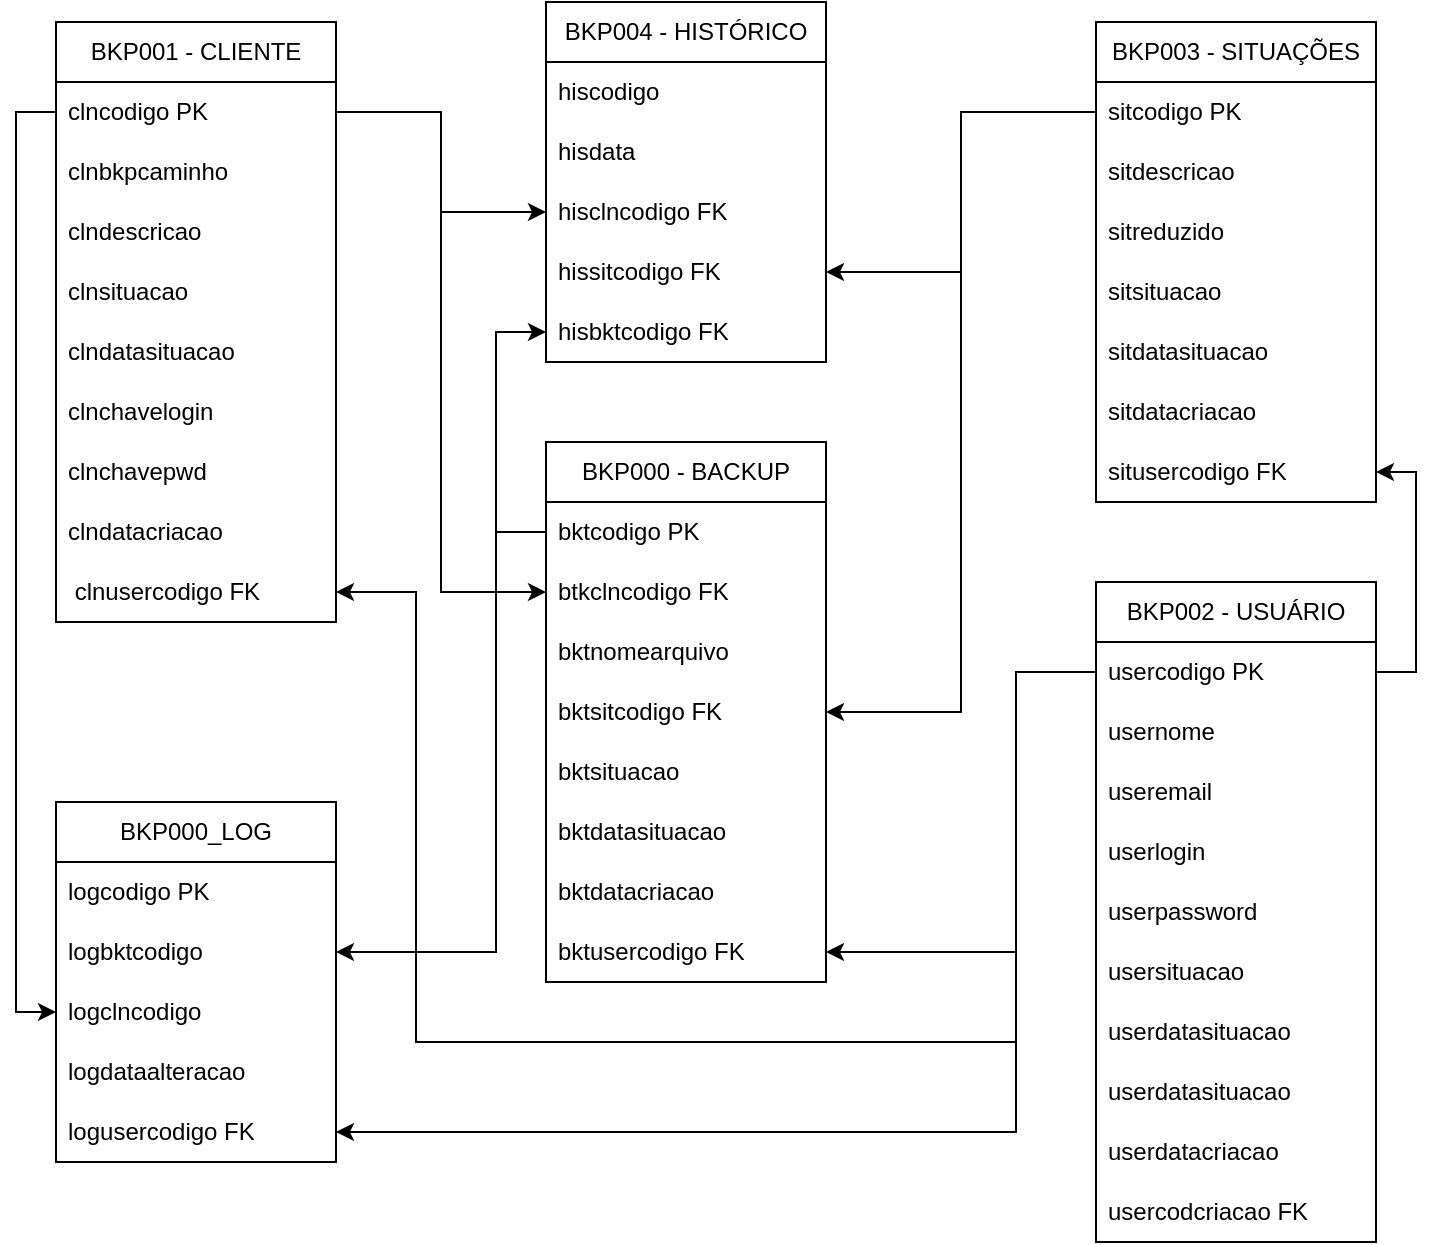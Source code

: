 <mxfile version="21.6.8" type="github">
  <diagram id="R2lEEEUBdFMjLlhIrx00" name="Page-1">
    <mxGraphModel dx="1257" dy="680" grid="1" gridSize="10" guides="1" tooltips="1" connect="1" arrows="1" fold="1" page="1" pageScale="1" pageWidth="583" pageHeight="827" math="0" shadow="0" extFonts="Permanent Marker^https://fonts.googleapis.com/css?family=Permanent+Marker">
      <root>
        <mxCell id="0" />
        <mxCell id="1" parent="0" />
        <mxCell id="uqfqR80H-Ro37mnliuc8-11" value="BKP001 - CLIENTE" style="swimlane;fontStyle=0;childLayout=stackLayout;horizontal=1;startSize=30;horizontalStack=0;resizeParent=1;resizeParentMax=0;resizeLast=0;collapsible=1;marginBottom=0;whiteSpace=wrap;html=1;" vertex="1" parent="1">
          <mxGeometry x="40" y="20" width="140" height="300" as="geometry" />
        </mxCell>
        <mxCell id="uqfqR80H-Ro37mnliuc8-12" value="clncodigo PK" style="text;strokeColor=none;fillColor=none;align=left;verticalAlign=middle;spacingLeft=4;spacingRight=4;overflow=hidden;points=[[0,0.5],[1,0.5]];portConstraint=eastwest;rotatable=0;whiteSpace=wrap;html=1;" vertex="1" parent="uqfqR80H-Ro37mnliuc8-11">
          <mxGeometry y="30" width="140" height="30" as="geometry" />
        </mxCell>
        <mxCell id="uqfqR80H-Ro37mnliuc8-13" value="clnbkpcaminho&amp;nbsp;" style="text;strokeColor=none;fillColor=none;align=left;verticalAlign=middle;spacingLeft=4;spacingRight=4;overflow=hidden;points=[[0,0.5],[1,0.5]];portConstraint=eastwest;rotatable=0;whiteSpace=wrap;html=1;" vertex="1" parent="uqfqR80H-Ro37mnliuc8-11">
          <mxGeometry y="60" width="140" height="30" as="geometry" />
        </mxCell>
        <mxCell id="uqfqR80H-Ro37mnliuc8-16" value="clndescricao&amp;nbsp;" style="text;strokeColor=none;fillColor=none;align=left;verticalAlign=middle;spacingLeft=4;spacingRight=4;overflow=hidden;points=[[0,0.5],[1,0.5]];portConstraint=eastwest;rotatable=0;whiteSpace=wrap;html=1;" vertex="1" parent="uqfqR80H-Ro37mnliuc8-11">
          <mxGeometry y="90" width="140" height="30" as="geometry" />
        </mxCell>
        <mxCell id="uqfqR80H-Ro37mnliuc8-17" value="clnsituacao&amp;nbsp;" style="text;strokeColor=none;fillColor=none;align=left;verticalAlign=middle;spacingLeft=4;spacingRight=4;overflow=hidden;points=[[0,0.5],[1,0.5]];portConstraint=eastwest;rotatable=0;whiteSpace=wrap;html=1;" vertex="1" parent="uqfqR80H-Ro37mnliuc8-11">
          <mxGeometry y="120" width="140" height="30" as="geometry" />
        </mxCell>
        <mxCell id="uqfqR80H-Ro37mnliuc8-18" value="clndatasituacao&amp;nbsp;" style="text;strokeColor=none;fillColor=none;align=left;verticalAlign=middle;spacingLeft=4;spacingRight=4;overflow=hidden;points=[[0,0.5],[1,0.5]];portConstraint=eastwest;rotatable=0;whiteSpace=wrap;html=1;" vertex="1" parent="uqfqR80H-Ro37mnliuc8-11">
          <mxGeometry y="150" width="140" height="30" as="geometry" />
        </mxCell>
        <mxCell id="uqfqR80H-Ro37mnliuc8-14" value="clnchavelogin&amp;nbsp;" style="text;strokeColor=none;fillColor=none;align=left;verticalAlign=middle;spacingLeft=4;spacingRight=4;overflow=hidden;points=[[0,0.5],[1,0.5]];portConstraint=eastwest;rotatable=0;whiteSpace=wrap;html=1;" vertex="1" parent="uqfqR80H-Ro37mnliuc8-11">
          <mxGeometry y="180" width="140" height="30" as="geometry" />
        </mxCell>
        <mxCell id="uqfqR80H-Ro37mnliuc8-23" value="clnchavepwd&amp;nbsp;" style="text;strokeColor=none;fillColor=none;align=left;verticalAlign=middle;spacingLeft=4;spacingRight=4;overflow=hidden;points=[[0,0.5],[1,0.5]];portConstraint=eastwest;rotatable=0;whiteSpace=wrap;html=1;" vertex="1" parent="uqfqR80H-Ro37mnliuc8-11">
          <mxGeometry y="210" width="140" height="30" as="geometry" />
        </mxCell>
        <mxCell id="uqfqR80H-Ro37mnliuc8-22" value="clndatacriacao&amp;nbsp;" style="text;strokeColor=none;fillColor=none;align=left;verticalAlign=middle;spacingLeft=4;spacingRight=4;overflow=hidden;points=[[0,0.5],[1,0.5]];portConstraint=eastwest;rotatable=0;whiteSpace=wrap;html=1;" vertex="1" parent="uqfqR80H-Ro37mnliuc8-11">
          <mxGeometry y="240" width="140" height="30" as="geometry" />
        </mxCell>
        <mxCell id="uqfqR80H-Ro37mnliuc8-21" value="&amp;nbsp;clnusercodigo FK" style="text;strokeColor=none;fillColor=none;align=left;verticalAlign=middle;spacingLeft=4;spacingRight=4;overflow=hidden;points=[[0,0.5],[1,0.5]];portConstraint=eastwest;rotatable=0;whiteSpace=wrap;html=1;" vertex="1" parent="uqfqR80H-Ro37mnliuc8-11">
          <mxGeometry y="270" width="140" height="30" as="geometry" />
        </mxCell>
        <mxCell id="uqfqR80H-Ro37mnliuc8-25" value="BKP000 - BACKUP" style="swimlane;fontStyle=0;childLayout=stackLayout;horizontal=1;startSize=30;horizontalStack=0;resizeParent=1;resizeParentMax=0;resizeLast=0;collapsible=1;marginBottom=0;whiteSpace=wrap;html=1;" vertex="1" parent="1">
          <mxGeometry x="285" y="230" width="140" height="270" as="geometry" />
        </mxCell>
        <mxCell id="uqfqR80H-Ro37mnliuc8-26" value="bktcodigo PK" style="text;strokeColor=none;fillColor=none;align=left;verticalAlign=middle;spacingLeft=4;spacingRight=4;overflow=hidden;points=[[0,0.5],[1,0.5]];portConstraint=eastwest;rotatable=0;whiteSpace=wrap;html=1;" vertex="1" parent="uqfqR80H-Ro37mnliuc8-25">
          <mxGeometry y="30" width="140" height="30" as="geometry" />
        </mxCell>
        <mxCell id="uqfqR80H-Ro37mnliuc8-27" value="btkclncodigo FK" style="text;strokeColor=none;fillColor=none;align=left;verticalAlign=middle;spacingLeft=4;spacingRight=4;overflow=hidden;points=[[0,0.5],[1,0.5]];portConstraint=eastwest;rotatable=0;whiteSpace=wrap;html=1;" vertex="1" parent="uqfqR80H-Ro37mnliuc8-25">
          <mxGeometry y="60" width="140" height="30" as="geometry" />
        </mxCell>
        <mxCell id="uqfqR80H-Ro37mnliuc8-28" value="bktnomearquivo&amp;nbsp;" style="text;strokeColor=none;fillColor=none;align=left;verticalAlign=middle;spacingLeft=4;spacingRight=4;overflow=hidden;points=[[0,0.5],[1,0.5]];portConstraint=eastwest;rotatable=0;whiteSpace=wrap;html=1;" vertex="1" parent="uqfqR80H-Ro37mnliuc8-25">
          <mxGeometry y="90" width="140" height="30" as="geometry" />
        </mxCell>
        <mxCell id="uqfqR80H-Ro37mnliuc8-35" value="bktsitcodigo FK" style="text;strokeColor=none;fillColor=none;align=left;verticalAlign=middle;spacingLeft=4;spacingRight=4;overflow=hidden;points=[[0,0.5],[1,0.5]];portConstraint=eastwest;rotatable=0;whiteSpace=wrap;html=1;" vertex="1" parent="uqfqR80H-Ro37mnliuc8-25">
          <mxGeometry y="120" width="140" height="30" as="geometry" />
        </mxCell>
        <mxCell id="uqfqR80H-Ro37mnliuc8-34" value="bktsituacao&amp;nbsp;" style="text;strokeColor=none;fillColor=none;align=left;verticalAlign=middle;spacingLeft=4;spacingRight=4;overflow=hidden;points=[[0,0.5],[1,0.5]];portConstraint=eastwest;rotatable=0;whiteSpace=wrap;html=1;" vertex="1" parent="uqfqR80H-Ro37mnliuc8-25">
          <mxGeometry y="150" width="140" height="30" as="geometry" />
        </mxCell>
        <mxCell id="uqfqR80H-Ro37mnliuc8-33" value="bktdatasituacao&amp;nbsp;" style="text;strokeColor=none;fillColor=none;align=left;verticalAlign=middle;spacingLeft=4;spacingRight=4;overflow=hidden;points=[[0,0.5],[1,0.5]];portConstraint=eastwest;rotatable=0;whiteSpace=wrap;html=1;" vertex="1" parent="uqfqR80H-Ro37mnliuc8-25">
          <mxGeometry y="180" width="140" height="30" as="geometry" />
        </mxCell>
        <mxCell id="uqfqR80H-Ro37mnliuc8-32" value="bktdatacriacao&amp;nbsp;" style="text;strokeColor=none;fillColor=none;align=left;verticalAlign=middle;spacingLeft=4;spacingRight=4;overflow=hidden;points=[[0,0.5],[1,0.5]];portConstraint=eastwest;rotatable=0;whiteSpace=wrap;html=1;" vertex="1" parent="uqfqR80H-Ro37mnliuc8-25">
          <mxGeometry y="210" width="140" height="30" as="geometry" />
        </mxCell>
        <mxCell id="uqfqR80H-Ro37mnliuc8-31" value="bktusercodigo FK" style="text;strokeColor=none;fillColor=none;align=left;verticalAlign=middle;spacingLeft=4;spacingRight=4;overflow=hidden;points=[[0,0.5],[1,0.5]];portConstraint=eastwest;rotatable=0;whiteSpace=wrap;html=1;" vertex="1" parent="uqfqR80H-Ro37mnliuc8-25">
          <mxGeometry y="240" width="140" height="30" as="geometry" />
        </mxCell>
        <mxCell id="uqfqR80H-Ro37mnliuc8-30" style="edgeStyle=orthogonalEdgeStyle;rounded=0;orthogonalLoop=1;jettySize=auto;html=1;entryX=0;entryY=0.5;entryDx=0;entryDy=0;" edge="1" parent="1" source="uqfqR80H-Ro37mnliuc8-12" target="uqfqR80H-Ro37mnliuc8-27">
          <mxGeometry relative="1" as="geometry" />
        </mxCell>
        <mxCell id="uqfqR80H-Ro37mnliuc8-36" value="BKP003 - SITUAÇÕES" style="swimlane;fontStyle=0;childLayout=stackLayout;horizontal=1;startSize=30;horizontalStack=0;resizeParent=1;resizeParentMax=0;resizeLast=0;collapsible=1;marginBottom=0;whiteSpace=wrap;html=1;" vertex="1" parent="1">
          <mxGeometry x="560" y="20" width="140" height="240" as="geometry" />
        </mxCell>
        <mxCell id="uqfqR80H-Ro37mnliuc8-37" value="sitcodigo PK" style="text;strokeColor=none;fillColor=none;align=left;verticalAlign=middle;spacingLeft=4;spacingRight=4;overflow=hidden;points=[[0,0.5],[1,0.5]];portConstraint=eastwest;rotatable=0;whiteSpace=wrap;html=1;" vertex="1" parent="uqfqR80H-Ro37mnliuc8-36">
          <mxGeometry y="30" width="140" height="30" as="geometry" />
        </mxCell>
        <mxCell id="uqfqR80H-Ro37mnliuc8-38" value="sitdescricao&amp;nbsp;" style="text;strokeColor=none;fillColor=none;align=left;verticalAlign=middle;spacingLeft=4;spacingRight=4;overflow=hidden;points=[[0,0.5],[1,0.5]];portConstraint=eastwest;rotatable=0;whiteSpace=wrap;html=1;" vertex="1" parent="uqfqR80H-Ro37mnliuc8-36">
          <mxGeometry y="60" width="140" height="30" as="geometry" />
        </mxCell>
        <mxCell id="uqfqR80H-Ro37mnliuc8-39" value="sitreduzido&amp;nbsp;" style="text;strokeColor=none;fillColor=none;align=left;verticalAlign=middle;spacingLeft=4;spacingRight=4;overflow=hidden;points=[[0,0.5],[1,0.5]];portConstraint=eastwest;rotatable=0;whiteSpace=wrap;html=1;" vertex="1" parent="uqfqR80H-Ro37mnliuc8-36">
          <mxGeometry y="90" width="140" height="30" as="geometry" />
        </mxCell>
        <mxCell id="uqfqR80H-Ro37mnliuc8-44" value="sitsituacao&amp;nbsp;" style="text;strokeColor=none;fillColor=none;align=left;verticalAlign=middle;spacingLeft=4;spacingRight=4;overflow=hidden;points=[[0,0.5],[1,0.5]];portConstraint=eastwest;rotatable=0;whiteSpace=wrap;html=1;" vertex="1" parent="uqfqR80H-Ro37mnliuc8-36">
          <mxGeometry y="120" width="140" height="30" as="geometry" />
        </mxCell>
        <mxCell id="uqfqR80H-Ro37mnliuc8-43" value="sitdatasituacao&amp;nbsp;" style="text;strokeColor=none;fillColor=none;align=left;verticalAlign=middle;spacingLeft=4;spacingRight=4;overflow=hidden;points=[[0,0.5],[1,0.5]];portConstraint=eastwest;rotatable=0;whiteSpace=wrap;html=1;" vertex="1" parent="uqfqR80H-Ro37mnliuc8-36">
          <mxGeometry y="150" width="140" height="30" as="geometry" />
        </mxCell>
        <mxCell id="uqfqR80H-Ro37mnliuc8-42" value="sitdatacriacao&amp;nbsp;" style="text;strokeColor=none;fillColor=none;align=left;verticalAlign=middle;spacingLeft=4;spacingRight=4;overflow=hidden;points=[[0,0.5],[1,0.5]];portConstraint=eastwest;rotatable=0;whiteSpace=wrap;html=1;" vertex="1" parent="uqfqR80H-Ro37mnliuc8-36">
          <mxGeometry y="180" width="140" height="30" as="geometry" />
        </mxCell>
        <mxCell id="uqfqR80H-Ro37mnliuc8-41" value="situsercodigo FK" style="text;strokeColor=none;fillColor=none;align=left;verticalAlign=middle;spacingLeft=4;spacingRight=4;overflow=hidden;points=[[0,0.5],[1,0.5]];portConstraint=eastwest;rotatable=0;whiteSpace=wrap;html=1;" vertex="1" parent="uqfqR80H-Ro37mnliuc8-36">
          <mxGeometry y="210" width="140" height="30" as="geometry" />
        </mxCell>
        <mxCell id="uqfqR80H-Ro37mnliuc8-45" style="edgeStyle=orthogonalEdgeStyle;rounded=0;orthogonalLoop=1;jettySize=auto;html=1;" edge="1" parent="1" source="uqfqR80H-Ro37mnliuc8-37" target="uqfqR80H-Ro37mnliuc8-35">
          <mxGeometry relative="1" as="geometry" />
        </mxCell>
        <mxCell id="uqfqR80H-Ro37mnliuc8-47" value="BKP004 - HISTÓRICO" style="swimlane;fontStyle=0;childLayout=stackLayout;horizontal=1;startSize=30;horizontalStack=0;resizeParent=1;resizeParentMax=0;resizeLast=0;collapsible=1;marginBottom=0;whiteSpace=wrap;html=1;" vertex="1" parent="1">
          <mxGeometry x="285" y="10" width="140" height="180" as="geometry" />
        </mxCell>
        <mxCell id="uqfqR80H-Ro37mnliuc8-48" value="hiscodigo&amp;nbsp;" style="text;strokeColor=none;fillColor=none;align=left;verticalAlign=middle;spacingLeft=4;spacingRight=4;overflow=hidden;points=[[0,0.5],[1,0.5]];portConstraint=eastwest;rotatable=0;whiteSpace=wrap;html=1;" vertex="1" parent="uqfqR80H-Ro37mnliuc8-47">
          <mxGeometry y="30" width="140" height="30" as="geometry" />
        </mxCell>
        <mxCell id="uqfqR80H-Ro37mnliuc8-49" value="hisdata&amp;nbsp;" style="text;strokeColor=none;fillColor=none;align=left;verticalAlign=middle;spacingLeft=4;spacingRight=4;overflow=hidden;points=[[0,0.5],[1,0.5]];portConstraint=eastwest;rotatable=0;whiteSpace=wrap;html=1;" vertex="1" parent="uqfqR80H-Ro37mnliuc8-47">
          <mxGeometry y="60" width="140" height="30" as="geometry" />
        </mxCell>
        <mxCell id="uqfqR80H-Ro37mnliuc8-50" value="hisclncodigo FK" style="text;strokeColor=none;fillColor=none;align=left;verticalAlign=middle;spacingLeft=4;spacingRight=4;overflow=hidden;points=[[0,0.5],[1,0.5]];portConstraint=eastwest;rotatable=0;whiteSpace=wrap;html=1;" vertex="1" parent="uqfqR80H-Ro37mnliuc8-47">
          <mxGeometry y="90" width="140" height="30" as="geometry" />
        </mxCell>
        <mxCell id="uqfqR80H-Ro37mnliuc8-53" value="hissitcodigo FK" style="text;strokeColor=none;fillColor=none;align=left;verticalAlign=middle;spacingLeft=4;spacingRight=4;overflow=hidden;points=[[0,0.5],[1,0.5]];portConstraint=eastwest;rotatable=0;whiteSpace=wrap;html=1;" vertex="1" parent="uqfqR80H-Ro37mnliuc8-47">
          <mxGeometry y="120" width="140" height="30" as="geometry" />
        </mxCell>
        <mxCell id="uqfqR80H-Ro37mnliuc8-52" value="hisbktcodigo FK" style="text;strokeColor=none;fillColor=none;align=left;verticalAlign=middle;spacingLeft=4;spacingRight=4;overflow=hidden;points=[[0,0.5],[1,0.5]];portConstraint=eastwest;rotatable=0;whiteSpace=wrap;html=1;" vertex="1" parent="uqfqR80H-Ro37mnliuc8-47">
          <mxGeometry y="150" width="140" height="30" as="geometry" />
        </mxCell>
        <mxCell id="uqfqR80H-Ro37mnliuc8-54" style="edgeStyle=orthogonalEdgeStyle;rounded=0;orthogonalLoop=1;jettySize=auto;html=1;exitX=1;exitY=0.5;exitDx=0;exitDy=0;" edge="1" parent="1" source="uqfqR80H-Ro37mnliuc8-12" target="uqfqR80H-Ro37mnliuc8-50">
          <mxGeometry relative="1" as="geometry" />
        </mxCell>
        <mxCell id="uqfqR80H-Ro37mnliuc8-55" style="edgeStyle=orthogonalEdgeStyle;rounded=0;orthogonalLoop=1;jettySize=auto;html=1;exitX=0;exitY=0.5;exitDx=0;exitDy=0;entryX=1;entryY=0.5;entryDx=0;entryDy=0;" edge="1" parent="1" source="uqfqR80H-Ro37mnliuc8-37" target="uqfqR80H-Ro37mnliuc8-53">
          <mxGeometry relative="1" as="geometry" />
        </mxCell>
        <mxCell id="uqfqR80H-Ro37mnliuc8-56" style="edgeStyle=orthogonalEdgeStyle;rounded=0;orthogonalLoop=1;jettySize=auto;html=1;exitX=0;exitY=0.5;exitDx=0;exitDy=0;entryX=0;entryY=0.5;entryDx=0;entryDy=0;" edge="1" parent="1" source="uqfqR80H-Ro37mnliuc8-26" target="uqfqR80H-Ro37mnliuc8-52">
          <mxGeometry relative="1" as="geometry">
            <Array as="points">
              <mxPoint x="260" y="275" />
              <mxPoint x="260" y="175" />
            </Array>
          </mxGeometry>
        </mxCell>
        <mxCell id="uqfqR80H-Ro37mnliuc8-57" value="BKP002 - USUÁRIO" style="swimlane;fontStyle=0;childLayout=stackLayout;horizontal=1;startSize=30;horizontalStack=0;resizeParent=1;resizeParentMax=0;resizeLast=0;collapsible=1;marginBottom=0;whiteSpace=wrap;html=1;" vertex="1" parent="1">
          <mxGeometry x="560" y="300" width="140" height="330" as="geometry" />
        </mxCell>
        <mxCell id="uqfqR80H-Ro37mnliuc8-58" value="usercodigo PK" style="text;strokeColor=none;fillColor=none;align=left;verticalAlign=middle;spacingLeft=4;spacingRight=4;overflow=hidden;points=[[0,0.5],[1,0.5]];portConstraint=eastwest;rotatable=0;whiteSpace=wrap;html=1;" vertex="1" parent="uqfqR80H-Ro37mnliuc8-57">
          <mxGeometry y="30" width="140" height="30" as="geometry" />
        </mxCell>
        <mxCell id="uqfqR80H-Ro37mnliuc8-59" value="usernome&amp;nbsp;" style="text;strokeColor=none;fillColor=none;align=left;verticalAlign=middle;spacingLeft=4;spacingRight=4;overflow=hidden;points=[[0,0.5],[1,0.5]];portConstraint=eastwest;rotatable=0;whiteSpace=wrap;html=1;" vertex="1" parent="uqfqR80H-Ro37mnliuc8-57">
          <mxGeometry y="60" width="140" height="30" as="geometry" />
        </mxCell>
        <mxCell id="uqfqR80H-Ro37mnliuc8-60" value="useremail&amp;nbsp;" style="text;strokeColor=none;fillColor=none;align=left;verticalAlign=middle;spacingLeft=4;spacingRight=4;overflow=hidden;points=[[0,0.5],[1,0.5]];portConstraint=eastwest;rotatable=0;whiteSpace=wrap;html=1;" vertex="1" parent="uqfqR80H-Ro37mnliuc8-57">
          <mxGeometry y="90" width="140" height="30" as="geometry" />
        </mxCell>
        <mxCell id="uqfqR80H-Ro37mnliuc8-67" value="userlogin&amp;nbsp;" style="text;strokeColor=none;fillColor=none;align=left;verticalAlign=middle;spacingLeft=4;spacingRight=4;overflow=hidden;points=[[0,0.5],[1,0.5]];portConstraint=eastwest;rotatable=0;whiteSpace=wrap;html=1;" vertex="1" parent="uqfqR80H-Ro37mnliuc8-57">
          <mxGeometry y="120" width="140" height="30" as="geometry" />
        </mxCell>
        <mxCell id="uqfqR80H-Ro37mnliuc8-66" value="userpassword&amp;nbsp;" style="text;strokeColor=none;fillColor=none;align=left;verticalAlign=middle;spacingLeft=4;spacingRight=4;overflow=hidden;points=[[0,0.5],[1,0.5]];portConstraint=eastwest;rotatable=0;whiteSpace=wrap;html=1;" vertex="1" parent="uqfqR80H-Ro37mnliuc8-57">
          <mxGeometry y="150" width="140" height="30" as="geometry" />
        </mxCell>
        <mxCell id="uqfqR80H-Ro37mnliuc8-65" value="usersituacao&amp;nbsp;" style="text;strokeColor=none;fillColor=none;align=left;verticalAlign=middle;spacingLeft=4;spacingRight=4;overflow=hidden;points=[[0,0.5],[1,0.5]];portConstraint=eastwest;rotatable=0;whiteSpace=wrap;html=1;" vertex="1" parent="uqfqR80H-Ro37mnliuc8-57">
          <mxGeometry y="180" width="140" height="30" as="geometry" />
        </mxCell>
        <mxCell id="uqfqR80H-Ro37mnliuc8-64" value="userdatasituacao&amp;nbsp;" style="text;strokeColor=none;fillColor=none;align=left;verticalAlign=middle;spacingLeft=4;spacingRight=4;overflow=hidden;points=[[0,0.5],[1,0.5]];portConstraint=eastwest;rotatable=0;whiteSpace=wrap;html=1;" vertex="1" parent="uqfqR80H-Ro37mnliuc8-57">
          <mxGeometry y="210" width="140" height="30" as="geometry" />
        </mxCell>
        <mxCell id="uqfqR80H-Ro37mnliuc8-63" value="userdatasituacao&amp;nbsp;" style="text;strokeColor=none;fillColor=none;align=left;verticalAlign=middle;spacingLeft=4;spacingRight=4;overflow=hidden;points=[[0,0.5],[1,0.5]];portConstraint=eastwest;rotatable=0;whiteSpace=wrap;html=1;" vertex="1" parent="uqfqR80H-Ro37mnliuc8-57">
          <mxGeometry y="240" width="140" height="30" as="geometry" />
        </mxCell>
        <mxCell id="uqfqR80H-Ro37mnliuc8-62" value="userdatacriacao" style="text;strokeColor=none;fillColor=none;align=left;verticalAlign=middle;spacingLeft=4;spacingRight=4;overflow=hidden;points=[[0,0.5],[1,0.5]];portConstraint=eastwest;rotatable=0;whiteSpace=wrap;html=1;" vertex="1" parent="uqfqR80H-Ro37mnliuc8-57">
          <mxGeometry y="270" width="140" height="30" as="geometry" />
        </mxCell>
        <mxCell id="uqfqR80H-Ro37mnliuc8-68" value="usercodcriacao FK" style="text;strokeColor=none;fillColor=none;align=left;verticalAlign=middle;spacingLeft=4;spacingRight=4;overflow=hidden;points=[[0,0.5],[1,0.5]];portConstraint=eastwest;rotatable=0;whiteSpace=wrap;html=1;" vertex="1" parent="uqfqR80H-Ro37mnliuc8-57">
          <mxGeometry y="300" width="140" height="30" as="geometry" />
        </mxCell>
        <mxCell id="uqfqR80H-Ro37mnliuc8-69" value="BKP000_LOG" style="swimlane;fontStyle=0;childLayout=stackLayout;horizontal=1;startSize=30;horizontalStack=0;resizeParent=1;resizeParentMax=0;resizeLast=0;collapsible=1;marginBottom=0;whiteSpace=wrap;html=1;" vertex="1" parent="1">
          <mxGeometry x="40" y="410" width="140" height="180" as="geometry" />
        </mxCell>
        <mxCell id="uqfqR80H-Ro37mnliuc8-70" value="logcodigo PK" style="text;strokeColor=none;fillColor=none;align=left;verticalAlign=middle;spacingLeft=4;spacingRight=4;overflow=hidden;points=[[0,0.5],[1,0.5]];portConstraint=eastwest;rotatable=0;whiteSpace=wrap;html=1;" vertex="1" parent="uqfqR80H-Ro37mnliuc8-69">
          <mxGeometry y="30" width="140" height="30" as="geometry" />
        </mxCell>
        <mxCell id="uqfqR80H-Ro37mnliuc8-71" value="logbktcodigo&amp;nbsp;" style="text;strokeColor=none;fillColor=none;align=left;verticalAlign=middle;spacingLeft=4;spacingRight=4;overflow=hidden;points=[[0,0.5],[1,0.5]];portConstraint=eastwest;rotatable=0;whiteSpace=wrap;html=1;" vertex="1" parent="uqfqR80H-Ro37mnliuc8-69">
          <mxGeometry y="60" width="140" height="30" as="geometry" />
        </mxCell>
        <mxCell id="uqfqR80H-Ro37mnliuc8-72" value="logclncodigo&amp;nbsp;" style="text;strokeColor=none;fillColor=none;align=left;verticalAlign=middle;spacingLeft=4;spacingRight=4;overflow=hidden;points=[[0,0.5],[1,0.5]];portConstraint=eastwest;rotatable=0;whiteSpace=wrap;html=1;" vertex="1" parent="uqfqR80H-Ro37mnliuc8-69">
          <mxGeometry y="90" width="140" height="30" as="geometry" />
        </mxCell>
        <mxCell id="uqfqR80H-Ro37mnliuc8-75" value="logdataalteracao&amp;nbsp;" style="text;strokeColor=none;fillColor=none;align=left;verticalAlign=middle;spacingLeft=4;spacingRight=4;overflow=hidden;points=[[0,0.5],[1,0.5]];portConstraint=eastwest;rotatable=0;whiteSpace=wrap;html=1;" vertex="1" parent="uqfqR80H-Ro37mnliuc8-69">
          <mxGeometry y="120" width="140" height="30" as="geometry" />
        </mxCell>
        <mxCell id="uqfqR80H-Ro37mnliuc8-74" value="logusercodigo FK" style="text;strokeColor=none;fillColor=none;align=left;verticalAlign=middle;spacingLeft=4;spacingRight=4;overflow=hidden;points=[[0,0.5],[1,0.5]];portConstraint=eastwest;rotatable=0;whiteSpace=wrap;html=1;" vertex="1" parent="uqfqR80H-Ro37mnliuc8-69">
          <mxGeometry y="150" width="140" height="30" as="geometry" />
        </mxCell>
        <mxCell id="uqfqR80H-Ro37mnliuc8-76" style="edgeStyle=orthogonalEdgeStyle;rounded=0;orthogonalLoop=1;jettySize=auto;html=1;exitX=0;exitY=0.5;exitDx=0;exitDy=0;entryX=0;entryY=0.5;entryDx=0;entryDy=0;" edge="1" parent="1" source="uqfqR80H-Ro37mnliuc8-12" target="uqfqR80H-Ro37mnliuc8-72">
          <mxGeometry relative="1" as="geometry" />
        </mxCell>
        <mxCell id="uqfqR80H-Ro37mnliuc8-77" style="edgeStyle=orthogonalEdgeStyle;rounded=0;orthogonalLoop=1;jettySize=auto;html=1;exitX=0;exitY=0.5;exitDx=0;exitDy=0;entryX=1;entryY=0.5;entryDx=0;entryDy=0;" edge="1" parent="1" source="uqfqR80H-Ro37mnliuc8-26" target="uqfqR80H-Ro37mnliuc8-71">
          <mxGeometry relative="1" as="geometry">
            <Array as="points">
              <mxPoint x="260" y="275" />
              <mxPoint x="260" y="485" />
            </Array>
          </mxGeometry>
        </mxCell>
        <mxCell id="uqfqR80H-Ro37mnliuc8-78" style="edgeStyle=orthogonalEdgeStyle;rounded=0;orthogonalLoop=1;jettySize=auto;html=1;exitX=0;exitY=0.5;exitDx=0;exitDy=0;entryX=1;entryY=0.5;entryDx=0;entryDy=0;" edge="1" parent="1" source="uqfqR80H-Ro37mnliuc8-58" target="uqfqR80H-Ro37mnliuc8-74">
          <mxGeometry relative="1" as="geometry">
            <Array as="points">
              <mxPoint x="520" y="345" />
              <mxPoint x="520" y="575" />
            </Array>
          </mxGeometry>
        </mxCell>
        <mxCell id="uqfqR80H-Ro37mnliuc8-80" style="edgeStyle=orthogonalEdgeStyle;rounded=0;orthogonalLoop=1;jettySize=auto;html=1;entryX=1;entryY=0.5;entryDx=0;entryDy=0;" edge="1" parent="1" source="uqfqR80H-Ro37mnliuc8-58" target="uqfqR80H-Ro37mnliuc8-21">
          <mxGeometry relative="1" as="geometry">
            <Array as="points">
              <mxPoint x="520" y="345" />
              <mxPoint x="520" y="530" />
              <mxPoint x="220" y="530" />
              <mxPoint x="220" y="305" />
            </Array>
          </mxGeometry>
        </mxCell>
        <mxCell id="uqfqR80H-Ro37mnliuc8-81" style="edgeStyle=orthogonalEdgeStyle;rounded=0;orthogonalLoop=1;jettySize=auto;html=1;entryX=1;entryY=0.5;entryDx=0;entryDy=0;" edge="1" parent="1" source="uqfqR80H-Ro37mnliuc8-58" target="uqfqR80H-Ro37mnliuc8-31">
          <mxGeometry relative="1" as="geometry">
            <Array as="points">
              <mxPoint x="520" y="345" />
              <mxPoint x="520" y="485" />
            </Array>
          </mxGeometry>
        </mxCell>
        <mxCell id="uqfqR80H-Ro37mnliuc8-82" style="edgeStyle=orthogonalEdgeStyle;rounded=0;orthogonalLoop=1;jettySize=auto;html=1;entryX=1;entryY=0.5;entryDx=0;entryDy=0;" edge="1" parent="1" source="uqfqR80H-Ro37mnliuc8-58" target="uqfqR80H-Ro37mnliuc8-41">
          <mxGeometry relative="1" as="geometry">
            <mxPoint x="730" y="240" as="targetPoint" />
            <Array as="points">
              <mxPoint x="720" y="345" />
              <mxPoint x="720" y="245" />
            </Array>
          </mxGeometry>
        </mxCell>
      </root>
    </mxGraphModel>
  </diagram>
</mxfile>
